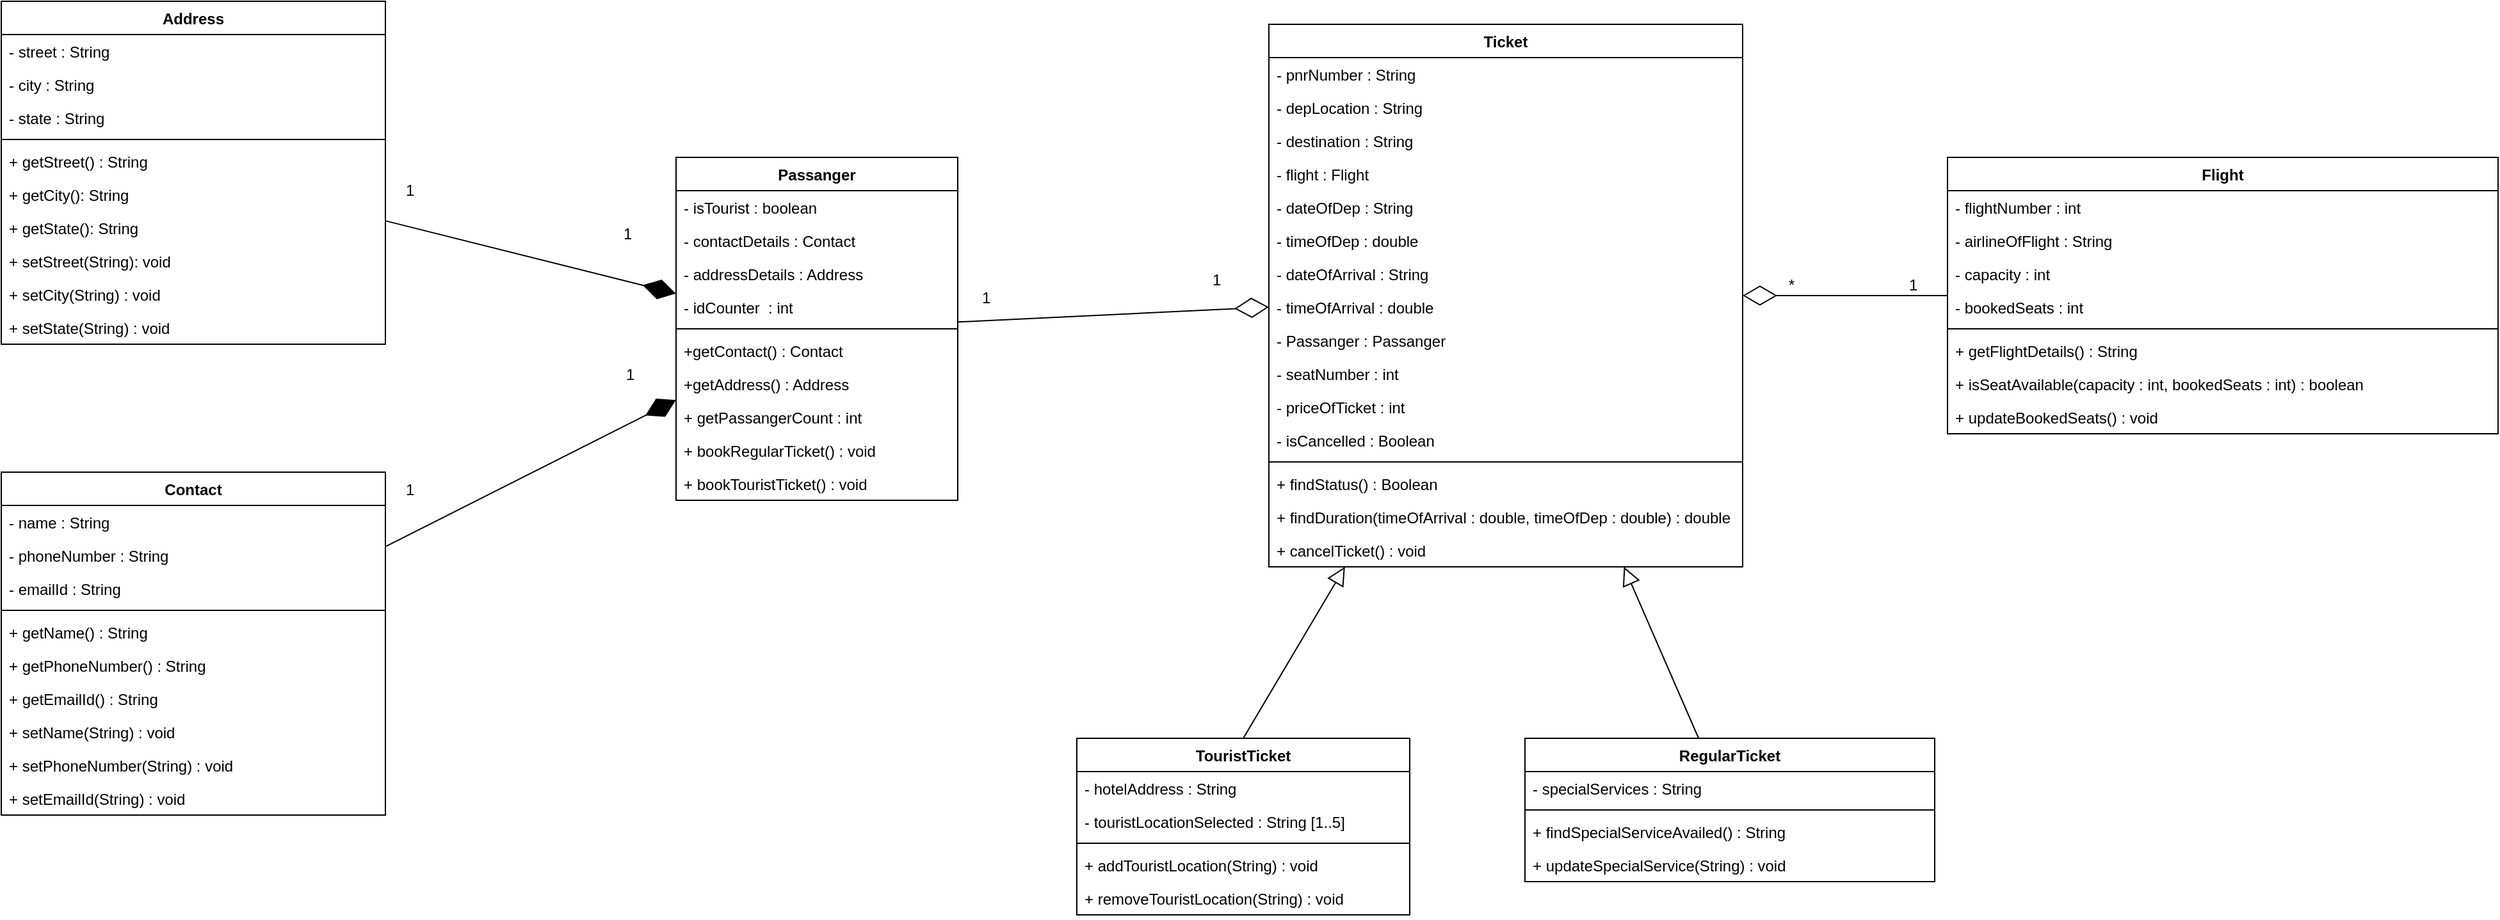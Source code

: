 <mxfile version="15.9.4" type="device"><diagram id="C5RBs43oDa-KdzZeNtuy" name="Page-1"><mxGraphModel dx="1278" dy="539" grid="1" gridSize="10" guides="1" tooltips="1" connect="1" arrows="1" fold="1" page="1" pageScale="1" pageWidth="827" pageHeight="1169" math="0" shadow="0"><root><mxCell id="WIyWlLk6GJQsqaUBKTNV-0"/><mxCell id="WIyWlLk6GJQsqaUBKTNV-1" parent="WIyWlLk6GJQsqaUBKTNV-0"/><mxCell id="G9-gEGS7vCgU-s8YC3hp-8" value="Flight" style="swimlane;fontStyle=1;align=center;verticalAlign=top;childLayout=stackLayout;horizontal=1;startSize=26;horizontalStack=0;resizeParent=1;resizeParentMax=0;resizeLast=0;collapsible=1;marginBottom=0;" parent="WIyWlLk6GJQsqaUBKTNV-1" vertex="1"><mxGeometry x="1600" y="144" width="430" height="216" as="geometry"><mxRectangle x="60" y="90" width="70" height="26" as="alternateBounds"/></mxGeometry></mxCell><mxCell id="G9-gEGS7vCgU-s8YC3hp-9" value="- flightNumber : int" style="text;strokeColor=none;fillColor=none;align=left;verticalAlign=top;spacingLeft=4;spacingRight=4;overflow=hidden;rotatable=0;points=[[0,0.5],[1,0.5]];portConstraint=eastwest;" parent="G9-gEGS7vCgU-s8YC3hp-8" vertex="1"><mxGeometry y="26" width="430" height="26" as="geometry"/></mxCell><mxCell id="G9-gEGS7vCgU-s8YC3hp-12" value="- airlineOfFlight : String" style="text;strokeColor=none;fillColor=none;align=left;verticalAlign=top;spacingLeft=4;spacingRight=4;overflow=hidden;rotatable=0;points=[[0,0.5],[1,0.5]];portConstraint=eastwest;" parent="G9-gEGS7vCgU-s8YC3hp-8" vertex="1"><mxGeometry y="52" width="430" height="26" as="geometry"/></mxCell><mxCell id="G9-gEGS7vCgU-s8YC3hp-14" value="- capacity : int" style="text;strokeColor=none;fillColor=none;align=left;verticalAlign=top;spacingLeft=4;spacingRight=4;overflow=hidden;rotatable=0;points=[[0,0.5],[1,0.5]];portConstraint=eastwest;" parent="G9-gEGS7vCgU-s8YC3hp-8" vertex="1"><mxGeometry y="78" width="430" height="26" as="geometry"/></mxCell><mxCell id="G9-gEGS7vCgU-s8YC3hp-13" value="- bookedSeats : int" style="text;strokeColor=none;fillColor=none;align=left;verticalAlign=top;spacingLeft=4;spacingRight=4;overflow=hidden;rotatable=0;points=[[0,0.5],[1,0.5]];portConstraint=eastwest;" parent="G9-gEGS7vCgU-s8YC3hp-8" vertex="1"><mxGeometry y="104" width="430" height="26" as="geometry"/></mxCell><mxCell id="G9-gEGS7vCgU-s8YC3hp-10" value="" style="line;strokeWidth=1;fillColor=none;align=left;verticalAlign=middle;spacingTop=-1;spacingLeft=3;spacingRight=3;rotatable=0;labelPosition=right;points=[];portConstraint=eastwest;" parent="G9-gEGS7vCgU-s8YC3hp-8" vertex="1"><mxGeometry y="130" width="430" height="8" as="geometry"/></mxCell><mxCell id="G9-gEGS7vCgU-s8YC3hp-17" value="+ getFlightDetails() : String" style="text;strokeColor=none;fillColor=none;align=left;verticalAlign=top;spacingLeft=4;spacingRight=4;overflow=hidden;rotatable=0;points=[[0,0.5],[1,0.5]];portConstraint=eastwest;" parent="G9-gEGS7vCgU-s8YC3hp-8" vertex="1"><mxGeometry y="138" width="430" height="26" as="geometry"/></mxCell><mxCell id="G9-gEGS7vCgU-s8YC3hp-16" value="+ isSeatAvailable(capacity : int, bookedSeats : int) : boolean" style="text;strokeColor=none;fillColor=none;align=left;verticalAlign=top;spacingLeft=4;spacingRight=4;overflow=hidden;rotatable=0;points=[[0,0.5],[1,0.5]];portConstraint=eastwest;" parent="G9-gEGS7vCgU-s8YC3hp-8" vertex="1"><mxGeometry y="164" width="430" height="26" as="geometry"/></mxCell><mxCell id="G9-gEGS7vCgU-s8YC3hp-11" value="+ updateBookedSeats() : void" style="text;strokeColor=none;fillColor=none;align=left;verticalAlign=top;spacingLeft=4;spacingRight=4;overflow=hidden;rotatable=0;points=[[0,0.5],[1,0.5]];portConstraint=eastwest;" parent="G9-gEGS7vCgU-s8YC3hp-8" vertex="1"><mxGeometry y="190" width="430" height="26" as="geometry"/></mxCell><mxCell id="G9-gEGS7vCgU-s8YC3hp-18" value="Passanger" style="swimlane;fontStyle=1;align=center;verticalAlign=top;childLayout=stackLayout;horizontal=1;startSize=26;horizontalStack=0;resizeParent=1;resizeParentMax=0;resizeLast=0;collapsible=1;marginBottom=0;" parent="WIyWlLk6GJQsqaUBKTNV-1" vertex="1"><mxGeometry x="607" y="144" width="220" height="268" as="geometry"/></mxCell><mxCell id="G9-gEGS7vCgU-s8YC3hp-19" value="- isTourist : boolean" style="text;strokeColor=none;fillColor=none;align=left;verticalAlign=top;spacingLeft=4;spacingRight=4;overflow=hidden;rotatable=0;points=[[0,0.5],[1,0.5]];portConstraint=eastwest;" parent="G9-gEGS7vCgU-s8YC3hp-18" vertex="1"><mxGeometry y="26" width="220" height="26" as="geometry"/></mxCell><mxCell id="G9-gEGS7vCgU-s8YC3hp-22" value="- contactDetails : Contact" style="text;strokeColor=none;fillColor=none;align=left;verticalAlign=top;spacingLeft=4;spacingRight=4;overflow=hidden;rotatable=0;points=[[0,0.5],[1,0.5]];portConstraint=eastwest;" parent="G9-gEGS7vCgU-s8YC3hp-18" vertex="1"><mxGeometry y="52" width="220" height="26" as="geometry"/></mxCell><mxCell id="G9-gEGS7vCgU-s8YC3hp-23" value="- addressDetails : Address" style="text;strokeColor=none;fillColor=none;align=left;verticalAlign=top;spacingLeft=4;spacingRight=4;overflow=hidden;rotatable=0;points=[[0,0.5],[1,0.5]];portConstraint=eastwest;" parent="G9-gEGS7vCgU-s8YC3hp-18" vertex="1"><mxGeometry y="78" width="220" height="26" as="geometry"/></mxCell><mxCell id="O0j3-Gu2O6yxV1m_pT8y-10" value="- idCounter  : int" style="text;strokeColor=none;fillColor=none;align=left;verticalAlign=top;spacingLeft=4;spacingRight=4;overflow=hidden;rotatable=0;points=[[0,0.5],[1,0.5]];portConstraint=eastwest;" parent="G9-gEGS7vCgU-s8YC3hp-18" vertex="1"><mxGeometry y="104" width="220" height="26" as="geometry"/></mxCell><mxCell id="G9-gEGS7vCgU-s8YC3hp-20" value="" style="line;strokeWidth=1;fillColor=none;align=left;verticalAlign=middle;spacingTop=-1;spacingLeft=3;spacingRight=3;rotatable=0;labelPosition=right;points=[];portConstraint=eastwest;" parent="G9-gEGS7vCgU-s8YC3hp-18" vertex="1"><mxGeometry y="130" width="220" height="8" as="geometry"/></mxCell><mxCell id="G9-gEGS7vCgU-s8YC3hp-24" value="+getContact() : Contact" style="text;strokeColor=none;fillColor=none;align=left;verticalAlign=top;spacingLeft=4;spacingRight=4;overflow=hidden;rotatable=0;points=[[0,0.5],[1,0.5]];portConstraint=eastwest;" parent="G9-gEGS7vCgU-s8YC3hp-18" vertex="1"><mxGeometry y="138" width="220" height="26" as="geometry"/></mxCell><mxCell id="G9-gEGS7vCgU-s8YC3hp-26" value="+getAddress() : Address" style="text;strokeColor=none;fillColor=none;align=left;verticalAlign=top;spacingLeft=4;spacingRight=4;overflow=hidden;rotatable=0;points=[[0,0.5],[1,0.5]];portConstraint=eastwest;" parent="G9-gEGS7vCgU-s8YC3hp-18" vertex="1"><mxGeometry y="164" width="220" height="26" as="geometry"/></mxCell><mxCell id="O0j3-Gu2O6yxV1m_pT8y-11" value="+ getPassangerCount : int" style="text;strokeColor=none;fillColor=none;align=left;verticalAlign=top;spacingLeft=4;spacingRight=4;overflow=hidden;rotatable=0;points=[[0,0.5],[1,0.5]];portConstraint=eastwest;" parent="G9-gEGS7vCgU-s8YC3hp-18" vertex="1"><mxGeometry y="190" width="220" height="26" as="geometry"/></mxCell><mxCell id="G9-gEGS7vCgU-s8YC3hp-27" value="+ bookRegularTicket() : void" style="text;strokeColor=none;fillColor=none;align=left;verticalAlign=top;spacingLeft=4;spacingRight=4;overflow=hidden;rotatable=0;points=[[0,0.5],[1,0.5]];portConstraint=eastwest;" parent="G9-gEGS7vCgU-s8YC3hp-18" vertex="1"><mxGeometry y="216" width="220" height="26" as="geometry"/></mxCell><mxCell id="G9-gEGS7vCgU-s8YC3hp-21" value="+ bookTouristTicket() : void" style="text;strokeColor=none;fillColor=none;align=left;verticalAlign=top;spacingLeft=4;spacingRight=4;overflow=hidden;rotatable=0;points=[[0,0.5],[1,0.5]];portConstraint=eastwest;" parent="G9-gEGS7vCgU-s8YC3hp-18" vertex="1"><mxGeometry y="242" width="220" height="26" as="geometry"/></mxCell><mxCell id="G9-gEGS7vCgU-s8YC3hp-29" value="Ticket" style="swimlane;fontStyle=1;align=center;verticalAlign=top;childLayout=stackLayout;horizontal=1;startSize=26;horizontalStack=0;resizeParent=1;resizeParentMax=0;resizeLast=0;collapsible=1;marginBottom=0;" parent="WIyWlLk6GJQsqaUBKTNV-1" vertex="1"><mxGeometry x="1070" y="40" width="370" height="424" as="geometry"/></mxCell><mxCell id="G9-gEGS7vCgU-s8YC3hp-33" value="- pnrNumber : String" style="text;strokeColor=none;fillColor=none;align=left;verticalAlign=top;spacingLeft=4;spacingRight=4;overflow=hidden;rotatable=0;points=[[0,0.5],[1,0.5]];portConstraint=eastwest;" parent="G9-gEGS7vCgU-s8YC3hp-29" vertex="1"><mxGeometry y="26" width="370" height="26" as="geometry"/></mxCell><mxCell id="G9-gEGS7vCgU-s8YC3hp-30" value="- depLocation : String" style="text;strokeColor=none;fillColor=none;align=left;verticalAlign=top;spacingLeft=4;spacingRight=4;overflow=hidden;rotatable=0;points=[[0,0.5],[1,0.5]];portConstraint=eastwest;" parent="G9-gEGS7vCgU-s8YC3hp-29" vertex="1"><mxGeometry y="52" width="370" height="26" as="geometry"/></mxCell><mxCell id="G9-gEGS7vCgU-s8YC3hp-43" value="- destination : String" style="text;strokeColor=none;fillColor=none;align=left;verticalAlign=top;spacingLeft=4;spacingRight=4;overflow=hidden;rotatable=0;points=[[0,0.5],[1,0.5]];portConstraint=eastwest;" parent="G9-gEGS7vCgU-s8YC3hp-29" vertex="1"><mxGeometry y="78" width="370" height="26" as="geometry"/></mxCell><mxCell id="G9-gEGS7vCgU-s8YC3hp-42" value="- flight : Flight" style="text;strokeColor=none;fillColor=none;align=left;verticalAlign=top;spacingLeft=4;spacingRight=4;overflow=hidden;rotatable=0;points=[[0,0.5],[1,0.5]];portConstraint=eastwest;" parent="G9-gEGS7vCgU-s8YC3hp-29" vertex="1"><mxGeometry y="104" width="370" height="26" as="geometry"/></mxCell><mxCell id="G9-gEGS7vCgU-s8YC3hp-41" value="- dateOfDep : String" style="text;strokeColor=none;fillColor=none;align=left;verticalAlign=top;spacingLeft=4;spacingRight=4;overflow=hidden;rotatable=0;points=[[0,0.5],[1,0.5]];portConstraint=eastwest;" parent="G9-gEGS7vCgU-s8YC3hp-29" vertex="1"><mxGeometry y="130" width="370" height="26" as="geometry"/></mxCell><mxCell id="G9-gEGS7vCgU-s8YC3hp-40" value="- timeOfDep : double" style="text;strokeColor=none;fillColor=none;align=left;verticalAlign=top;spacingLeft=4;spacingRight=4;overflow=hidden;rotatable=0;points=[[0,0.5],[1,0.5]];portConstraint=eastwest;" parent="G9-gEGS7vCgU-s8YC3hp-29" vertex="1"><mxGeometry y="156" width="370" height="26" as="geometry"/></mxCell><mxCell id="G9-gEGS7vCgU-s8YC3hp-39" value="- dateOfArrival : String" style="text;strokeColor=none;fillColor=none;align=left;verticalAlign=top;spacingLeft=4;spacingRight=4;overflow=hidden;rotatable=0;points=[[0,0.5],[1,0.5]];portConstraint=eastwest;" parent="G9-gEGS7vCgU-s8YC3hp-29" vertex="1"><mxGeometry y="182" width="370" height="26" as="geometry"/></mxCell><mxCell id="G9-gEGS7vCgU-s8YC3hp-38" value="- timeOfArrival : double" style="text;strokeColor=none;fillColor=none;align=left;verticalAlign=top;spacingLeft=4;spacingRight=4;overflow=hidden;rotatable=0;points=[[0,0.5],[1,0.5]];portConstraint=eastwest;" parent="G9-gEGS7vCgU-s8YC3hp-29" vertex="1"><mxGeometry y="208" width="370" height="26" as="geometry"/></mxCell><mxCell id="G9-gEGS7vCgU-s8YC3hp-37" value="- Passanger : Passanger" style="text;strokeColor=none;fillColor=none;align=left;verticalAlign=top;spacingLeft=4;spacingRight=4;overflow=hidden;rotatable=0;points=[[0,0.5],[1,0.5]];portConstraint=eastwest;" parent="G9-gEGS7vCgU-s8YC3hp-29" vertex="1"><mxGeometry y="234" width="370" height="26" as="geometry"/></mxCell><mxCell id="G9-gEGS7vCgU-s8YC3hp-35" value="- seatNumber : int" style="text;strokeColor=none;fillColor=none;align=left;verticalAlign=top;spacingLeft=4;spacingRight=4;overflow=hidden;rotatable=0;points=[[0,0.5],[1,0.5]];portConstraint=eastwest;" parent="G9-gEGS7vCgU-s8YC3hp-29" vertex="1"><mxGeometry y="260" width="370" height="26" as="geometry"/></mxCell><mxCell id="G9-gEGS7vCgU-s8YC3hp-34" value="- priceOfTicket : int" style="text;strokeColor=none;fillColor=none;align=left;verticalAlign=top;spacingLeft=4;spacingRight=4;overflow=hidden;rotatable=0;points=[[0,0.5],[1,0.5]];portConstraint=eastwest;" parent="G9-gEGS7vCgU-s8YC3hp-29" vertex="1"><mxGeometry y="286" width="370" height="26" as="geometry"/></mxCell><mxCell id="G9-gEGS7vCgU-s8YC3hp-36" value="- isCancelled : Boolean" style="text;strokeColor=none;fillColor=none;align=left;verticalAlign=top;spacingLeft=4;spacingRight=4;overflow=hidden;rotatable=0;points=[[0,0.5],[1,0.5]];portConstraint=eastwest;" parent="G9-gEGS7vCgU-s8YC3hp-29" vertex="1"><mxGeometry y="312" width="370" height="26" as="geometry"/></mxCell><mxCell id="G9-gEGS7vCgU-s8YC3hp-31" value="" style="line;strokeWidth=1;fillColor=none;align=left;verticalAlign=middle;spacingTop=-1;spacingLeft=3;spacingRight=3;rotatable=0;labelPosition=right;points=[];portConstraint=eastwest;" parent="G9-gEGS7vCgU-s8YC3hp-29" vertex="1"><mxGeometry y="338" width="370" height="8" as="geometry"/></mxCell><mxCell id="G9-gEGS7vCgU-s8YC3hp-32" value="+ findStatus() : Boolean" style="text;strokeColor=none;fillColor=none;align=left;verticalAlign=top;spacingLeft=4;spacingRight=4;overflow=hidden;rotatable=0;points=[[0,0.5],[1,0.5]];portConstraint=eastwest;" parent="G9-gEGS7vCgU-s8YC3hp-29" vertex="1"><mxGeometry y="346" width="370" height="26" as="geometry"/></mxCell><mxCell id="G9-gEGS7vCgU-s8YC3hp-45" value="+ findDuration(timeOfArrival : double, timeOfDep : double) : double" style="text;strokeColor=none;fillColor=none;align=left;verticalAlign=top;spacingLeft=4;spacingRight=4;overflow=hidden;rotatable=0;points=[[0,0.5],[1,0.5]];portConstraint=eastwest;" parent="G9-gEGS7vCgU-s8YC3hp-29" vertex="1"><mxGeometry y="372" width="370" height="26" as="geometry"/></mxCell><mxCell id="G9-gEGS7vCgU-s8YC3hp-44" value="+ cancelTicket() : void" style="text;strokeColor=none;fillColor=none;align=left;verticalAlign=top;spacingLeft=4;spacingRight=4;overflow=hidden;rotatable=0;points=[[0,0.5],[1,0.5]];portConstraint=eastwest;" parent="G9-gEGS7vCgU-s8YC3hp-29" vertex="1"><mxGeometry y="398" width="370" height="26" as="geometry"/></mxCell><mxCell id="G9-gEGS7vCgU-s8YC3hp-46" value="RegularTicket" style="swimlane;fontStyle=1;align=center;verticalAlign=top;childLayout=stackLayout;horizontal=1;startSize=26;horizontalStack=0;resizeParent=1;resizeParentMax=0;resizeLast=0;collapsible=1;marginBottom=0;" parent="WIyWlLk6GJQsqaUBKTNV-1" vertex="1"><mxGeometry x="1270" y="598" width="320" height="112" as="geometry"/></mxCell><mxCell id="G9-gEGS7vCgU-s8YC3hp-47" value="- specialServices : String " style="text;strokeColor=none;fillColor=none;align=left;verticalAlign=top;spacingLeft=4;spacingRight=4;overflow=hidden;rotatable=0;points=[[0,0.5],[1,0.5]];portConstraint=eastwest;" parent="G9-gEGS7vCgU-s8YC3hp-46" vertex="1"><mxGeometry y="26" width="320" height="26" as="geometry"/></mxCell><mxCell id="G9-gEGS7vCgU-s8YC3hp-48" value="" style="line;strokeWidth=1;fillColor=none;align=left;verticalAlign=middle;spacingTop=-1;spacingLeft=3;spacingRight=3;rotatable=0;labelPosition=right;points=[];portConstraint=eastwest;" parent="G9-gEGS7vCgU-s8YC3hp-46" vertex="1"><mxGeometry y="52" width="320" height="8" as="geometry"/></mxCell><mxCell id="G9-gEGS7vCgU-s8YC3hp-49" value="+ findSpecialServiceAvailed() : String" style="text;strokeColor=none;fillColor=none;align=left;verticalAlign=top;spacingLeft=4;spacingRight=4;overflow=hidden;rotatable=0;points=[[0,0.5],[1,0.5]];portConstraint=eastwest;" parent="G9-gEGS7vCgU-s8YC3hp-46" vertex="1"><mxGeometry y="60" width="320" height="26" as="geometry"/></mxCell><mxCell id="G9-gEGS7vCgU-s8YC3hp-54" value="+ updateSpecialService(String) : void" style="text;strokeColor=none;fillColor=none;align=left;verticalAlign=top;spacingLeft=4;spacingRight=4;overflow=hidden;rotatable=0;points=[[0,0.5],[1,0.5]];portConstraint=eastwest;" parent="G9-gEGS7vCgU-s8YC3hp-46" vertex="1"><mxGeometry y="86" width="320" height="26" as="geometry"/></mxCell><mxCell id="G9-gEGS7vCgU-s8YC3hp-70" style="edgeStyle=none;html=1;endSize=12;endArrow=block;endFill=0;exitX=0.5;exitY=0;exitDx=0;exitDy=0;" parent="WIyWlLk6GJQsqaUBKTNV-1" source="G9-gEGS7vCgU-s8YC3hp-50" target="G9-gEGS7vCgU-s8YC3hp-29" edge="1"><mxGeometry relative="1" as="geometry"/></mxCell><mxCell id="G9-gEGS7vCgU-s8YC3hp-50" value="TouristTicket" style="swimlane;fontStyle=1;align=center;verticalAlign=top;childLayout=stackLayout;horizontal=1;startSize=26;horizontalStack=0;resizeParent=1;resizeParentMax=0;resizeLast=0;collapsible=1;marginBottom=0;" parent="WIyWlLk6GJQsqaUBKTNV-1" vertex="1"><mxGeometry x="920" y="598" width="260" height="138" as="geometry"/></mxCell><mxCell id="G9-gEGS7vCgU-s8YC3hp-55" value="- hotelAddress : String" style="text;strokeColor=none;fillColor=none;align=left;verticalAlign=top;spacingLeft=4;spacingRight=4;overflow=hidden;rotatable=0;points=[[0,0.5],[1,0.5]];portConstraint=eastwest;" parent="G9-gEGS7vCgU-s8YC3hp-50" vertex="1"><mxGeometry y="26" width="260" height="26" as="geometry"/></mxCell><mxCell id="G9-gEGS7vCgU-s8YC3hp-51" value="- touristLocationSelected : String [1..5]" style="text;strokeColor=none;fillColor=none;align=left;verticalAlign=top;spacingLeft=4;spacingRight=4;overflow=hidden;rotatable=0;points=[[0,0.5],[1,0.5]];portConstraint=eastwest;" parent="G9-gEGS7vCgU-s8YC3hp-50" vertex="1"><mxGeometry y="52" width="260" height="26" as="geometry"/></mxCell><mxCell id="G9-gEGS7vCgU-s8YC3hp-52" value="" style="line;strokeWidth=1;fillColor=none;align=left;verticalAlign=middle;spacingTop=-1;spacingLeft=3;spacingRight=3;rotatable=0;labelPosition=right;points=[];portConstraint=eastwest;" parent="G9-gEGS7vCgU-s8YC3hp-50" vertex="1"><mxGeometry y="78" width="260" height="8" as="geometry"/></mxCell><mxCell id="G9-gEGS7vCgU-s8YC3hp-56" value="+ addTouristLocation(String) : void" style="text;strokeColor=none;fillColor=none;align=left;verticalAlign=top;spacingLeft=4;spacingRight=4;overflow=hidden;rotatable=0;points=[[0,0.5],[1,0.5]];portConstraint=eastwest;" parent="G9-gEGS7vCgU-s8YC3hp-50" vertex="1"><mxGeometry y="86" width="260" height="26" as="geometry"/></mxCell><mxCell id="G9-gEGS7vCgU-s8YC3hp-53" value="+ removeTouristLocation(String) : void" style="text;strokeColor=none;fillColor=none;align=left;verticalAlign=top;spacingLeft=4;spacingRight=4;overflow=hidden;rotatable=0;points=[[0,0.5],[1,0.5]];portConstraint=eastwest;" parent="G9-gEGS7vCgU-s8YC3hp-50" vertex="1"><mxGeometry y="112" width="260" height="26" as="geometry"/></mxCell><mxCell id="G9-gEGS7vCgU-s8YC3hp-86" style="endArrow=diamondThin;endFill=1;endSize=24;html=1;" parent="WIyWlLk6GJQsqaUBKTNV-1" source="G9-gEGS7vCgU-s8YC3hp-57" target="G9-gEGS7vCgU-s8YC3hp-18" edge="1"><mxGeometry relative="1" as="geometry"/></mxCell><mxCell id="G9-gEGS7vCgU-s8YC3hp-57" value="Contact" style="swimlane;fontStyle=1;align=center;verticalAlign=top;childLayout=stackLayout;horizontal=1;startSize=26;horizontalStack=0;resizeParent=1;resizeParentMax=0;resizeLast=0;collapsible=1;marginBottom=0;" parent="WIyWlLk6GJQsqaUBKTNV-1" vertex="1"><mxGeometry x="80" y="390" width="300" height="268" as="geometry"><mxRectangle x="260" y="560" width="100" height="26" as="alternateBounds"/></mxGeometry></mxCell><mxCell id="G9-gEGS7vCgU-s8YC3hp-67" value="- name : String" style="text;strokeColor=none;fillColor=none;align=left;verticalAlign=top;spacingLeft=4;spacingRight=4;overflow=hidden;rotatable=0;points=[[0,0.5],[1,0.5]];portConstraint=eastwest;" parent="G9-gEGS7vCgU-s8YC3hp-57" vertex="1"><mxGeometry y="26" width="300" height="26" as="geometry"/></mxCell><mxCell id="G9-gEGS7vCgU-s8YC3hp-68" value="- phoneNumber : String " style="text;strokeColor=none;fillColor=none;align=left;verticalAlign=top;spacingLeft=4;spacingRight=4;overflow=hidden;rotatable=0;points=[[0,0.5],[1,0.5]];portConstraint=eastwest;" parent="G9-gEGS7vCgU-s8YC3hp-57" vertex="1"><mxGeometry y="52" width="300" height="26" as="geometry"/></mxCell><mxCell id="G9-gEGS7vCgU-s8YC3hp-58" value="- emailId : String" style="text;strokeColor=none;fillColor=none;align=left;verticalAlign=top;spacingLeft=4;spacingRight=4;overflow=hidden;rotatable=0;points=[[0,0.5],[1,0.5]];portConstraint=eastwest;" parent="G9-gEGS7vCgU-s8YC3hp-57" vertex="1"><mxGeometry y="78" width="300" height="26" as="geometry"/></mxCell><mxCell id="G9-gEGS7vCgU-s8YC3hp-59" value="" style="line;strokeWidth=1;fillColor=none;align=left;verticalAlign=middle;spacingTop=-1;spacingLeft=3;spacingRight=3;rotatable=0;labelPosition=right;points=[];portConstraint=eastwest;" parent="G9-gEGS7vCgU-s8YC3hp-57" vertex="1"><mxGeometry y="104" width="300" height="8" as="geometry"/></mxCell><mxCell id="G9-gEGS7vCgU-s8YC3hp-98" value="+ getName() : String" style="text;strokeColor=none;fillColor=none;align=left;verticalAlign=top;spacingLeft=4;spacingRight=4;overflow=hidden;rotatable=0;points=[[0,0.5],[1,0.5]];portConstraint=eastwest;" parent="G9-gEGS7vCgU-s8YC3hp-57" vertex="1"><mxGeometry y="112" width="300" height="26" as="geometry"/></mxCell><mxCell id="O0j3-Gu2O6yxV1m_pT8y-6" value="+ getPhoneNumber() : String" style="text;strokeColor=none;fillColor=none;align=left;verticalAlign=top;spacingLeft=4;spacingRight=4;overflow=hidden;rotatable=0;points=[[0,0.5],[1,0.5]];portConstraint=eastwest;" parent="G9-gEGS7vCgU-s8YC3hp-57" vertex="1"><mxGeometry y="138" width="300" height="26" as="geometry"/></mxCell><mxCell id="O0j3-Gu2O6yxV1m_pT8y-5" value="+ getEmailId() : String" style="text;strokeColor=none;fillColor=none;align=left;verticalAlign=top;spacingLeft=4;spacingRight=4;overflow=hidden;rotatable=0;points=[[0,0.5],[1,0.5]];portConstraint=eastwest;" parent="G9-gEGS7vCgU-s8YC3hp-57" vertex="1"><mxGeometry y="164" width="300" height="26" as="geometry"/></mxCell><mxCell id="G9-gEGS7vCgU-s8YC3hp-96" value="+ setName(String) : void" style="text;strokeColor=none;fillColor=none;align=left;verticalAlign=top;spacingLeft=4;spacingRight=4;overflow=hidden;rotatable=0;points=[[0,0.5],[1,0.5]];portConstraint=eastwest;" parent="G9-gEGS7vCgU-s8YC3hp-57" vertex="1"><mxGeometry y="190" width="300" height="26" as="geometry"/></mxCell><mxCell id="O0j3-Gu2O6yxV1m_pT8y-8" value="+ setPhoneNumber(String) : void" style="text;strokeColor=none;fillColor=none;align=left;verticalAlign=top;spacingLeft=4;spacingRight=4;overflow=hidden;rotatable=0;points=[[0,0.5],[1,0.5]];portConstraint=eastwest;" parent="G9-gEGS7vCgU-s8YC3hp-57" vertex="1"><mxGeometry y="216" width="300" height="26" as="geometry"/></mxCell><mxCell id="O0j3-Gu2O6yxV1m_pT8y-7" value="+ setEmailId(String) : void" style="text;strokeColor=none;fillColor=none;align=left;verticalAlign=top;spacingLeft=4;spacingRight=4;overflow=hidden;rotatable=0;points=[[0,0.5],[1,0.5]];portConstraint=eastwest;" parent="G9-gEGS7vCgU-s8YC3hp-57" vertex="1"><mxGeometry y="242" width="300" height="26" as="geometry"/></mxCell><mxCell id="G9-gEGS7vCgU-s8YC3hp-85" style="endArrow=diamondThin;endFill=1;endSize=24;html=1;" parent="WIyWlLk6GJQsqaUBKTNV-1" source="G9-gEGS7vCgU-s8YC3hp-61" target="G9-gEGS7vCgU-s8YC3hp-18" edge="1"><mxGeometry relative="1" as="geometry"/></mxCell><mxCell id="G9-gEGS7vCgU-s8YC3hp-61" value="Address" style="swimlane;fontStyle=1;align=center;verticalAlign=top;childLayout=stackLayout;horizontal=1;startSize=26;horizontalStack=0;resizeParent=1;resizeParentMax=0;resizeLast=0;collapsible=1;marginBottom=0;" parent="WIyWlLk6GJQsqaUBKTNV-1" vertex="1"><mxGeometry x="80" y="22" width="300" height="268" as="geometry"/></mxCell><mxCell id="G9-gEGS7vCgU-s8YC3hp-65" value="- street : String" style="text;strokeColor=none;fillColor=none;align=left;verticalAlign=top;spacingLeft=4;spacingRight=4;overflow=hidden;rotatable=0;points=[[0,0.5],[1,0.5]];portConstraint=eastwest;" parent="G9-gEGS7vCgU-s8YC3hp-61" vertex="1"><mxGeometry y="26" width="300" height="26" as="geometry"/></mxCell><mxCell id="G9-gEGS7vCgU-s8YC3hp-66" value="- city : String" style="text;strokeColor=none;fillColor=none;align=left;verticalAlign=top;spacingLeft=4;spacingRight=4;overflow=hidden;rotatable=0;points=[[0,0.5],[1,0.5]];portConstraint=eastwest;" parent="G9-gEGS7vCgU-s8YC3hp-61" vertex="1"><mxGeometry y="52" width="300" height="26" as="geometry"/></mxCell><mxCell id="G9-gEGS7vCgU-s8YC3hp-62" value="- state : String" style="text;strokeColor=none;fillColor=none;align=left;verticalAlign=top;spacingLeft=4;spacingRight=4;overflow=hidden;rotatable=0;points=[[0,0.5],[1,0.5]];portConstraint=eastwest;" parent="G9-gEGS7vCgU-s8YC3hp-61" vertex="1"><mxGeometry y="78" width="300" height="26" as="geometry"/></mxCell><mxCell id="G9-gEGS7vCgU-s8YC3hp-63" value="" style="line;strokeWidth=1;fillColor=none;align=left;verticalAlign=middle;spacingTop=-1;spacingLeft=3;spacingRight=3;rotatable=0;labelPosition=right;points=[];portConstraint=eastwest;" parent="G9-gEGS7vCgU-s8YC3hp-61" vertex="1"><mxGeometry y="104" width="300" height="8" as="geometry"/></mxCell><mxCell id="G9-gEGS7vCgU-s8YC3hp-94" value="+ getStreet() : String" style="text;strokeColor=none;fillColor=none;align=left;verticalAlign=top;spacingLeft=4;spacingRight=4;overflow=hidden;rotatable=0;points=[[0,0.5],[1,0.5]];portConstraint=eastwest;" parent="G9-gEGS7vCgU-s8YC3hp-61" vertex="1"><mxGeometry y="112" width="300" height="26" as="geometry"/></mxCell><mxCell id="O0j3-Gu2O6yxV1m_pT8y-3" value="+ getCity(): String" style="text;strokeColor=none;fillColor=none;align=left;verticalAlign=top;spacingLeft=4;spacingRight=4;overflow=hidden;rotatable=0;points=[[0,0.5],[1,0.5]];portConstraint=eastwest;" parent="G9-gEGS7vCgU-s8YC3hp-61" vertex="1"><mxGeometry y="138" width="300" height="26" as="geometry"/></mxCell><mxCell id="O0j3-Gu2O6yxV1m_pT8y-2" value="+ getState(): String" style="text;strokeColor=none;fillColor=none;align=left;verticalAlign=top;spacingLeft=4;spacingRight=4;overflow=hidden;rotatable=0;points=[[0,0.5],[1,0.5]];portConstraint=eastwest;" parent="G9-gEGS7vCgU-s8YC3hp-61" vertex="1"><mxGeometry y="164" width="300" height="26" as="geometry"/></mxCell><mxCell id="O0j3-Gu2O6yxV1m_pT8y-4" value="+ setStreet(String): void" style="text;strokeColor=none;fillColor=none;align=left;verticalAlign=top;spacingLeft=4;spacingRight=4;overflow=hidden;rotatable=0;points=[[0,0.5],[1,0.5]];portConstraint=eastwest;" parent="G9-gEGS7vCgU-s8YC3hp-61" vertex="1"><mxGeometry y="190" width="300" height="26" as="geometry"/></mxCell><mxCell id="O0j3-Gu2O6yxV1m_pT8y-0" value="+ setCity(String) : void" style="text;strokeColor=none;fillColor=none;align=left;verticalAlign=top;spacingLeft=4;spacingRight=4;overflow=hidden;rotatable=0;points=[[0,0.5],[1,0.5]];portConstraint=eastwest;" parent="G9-gEGS7vCgU-s8YC3hp-61" vertex="1"><mxGeometry y="216" width="300" height="26" as="geometry"/></mxCell><mxCell id="G9-gEGS7vCgU-s8YC3hp-97" value="+ setState(String) : void" style="text;strokeColor=none;fillColor=none;align=left;verticalAlign=top;spacingLeft=4;spacingRight=4;overflow=hidden;rotatable=0;points=[[0,0.5],[1,0.5]];portConstraint=eastwest;" parent="G9-gEGS7vCgU-s8YC3hp-61" vertex="1"><mxGeometry y="242" width="300" height="26" as="geometry"/></mxCell><mxCell id="G9-gEGS7vCgU-s8YC3hp-83" style="edgeStyle=none;html=1;endSize=12;endArrow=block;endFill=0;" parent="WIyWlLk6GJQsqaUBKTNV-1" source="G9-gEGS7vCgU-s8YC3hp-46" target="G9-gEGS7vCgU-s8YC3hp-29" edge="1"><mxGeometry relative="1" as="geometry"><mxPoint x="1330" y="574" as="sourcePoint"/><mxPoint x="1180" y="490" as="targetPoint"/></mxGeometry></mxCell><mxCell id="G9-gEGS7vCgU-s8YC3hp-99" value="" style="endArrow=diamondThin;endFill=0;endSize=24;html=1;rounded=0;" parent="WIyWlLk6GJQsqaUBKTNV-1" source="G9-gEGS7vCgU-s8YC3hp-8" target="G9-gEGS7vCgU-s8YC3hp-29" edge="1"><mxGeometry width="160" relative="1" as="geometry"><mxPoint x="1420" y="290" as="sourcePoint"/><mxPoint x="1580" y="290" as="targetPoint"/></mxGeometry></mxCell><mxCell id="G9-gEGS7vCgU-s8YC3hp-100" value="" style="endArrow=diamondThin;endFill=0;endSize=24;html=1;rounded=0;" parent="WIyWlLk6GJQsqaUBKTNV-1" source="G9-gEGS7vCgU-s8YC3hp-18" target="G9-gEGS7vCgU-s8YC3hp-29" edge="1"><mxGeometry width="160" relative="1" as="geometry"><mxPoint x="980" y="40" as="sourcePoint"/><mxPoint x="1140" y="40" as="targetPoint"/></mxGeometry></mxCell><mxCell id="G9-gEGS7vCgU-s8YC3hp-101" value="1" style="text;strokeColor=none;fillColor=none;align=left;verticalAlign=top;spacingLeft=4;spacingRight=4;overflow=hidden;rotatable=0;points=[[0,0.5],[1,0.5]];portConstraint=eastwest;" parent="WIyWlLk6GJQsqaUBKTNV-1" vertex="1"><mxGeometry x="390" y="156" width="36" height="24" as="geometry"/></mxCell><mxCell id="G9-gEGS7vCgU-s8YC3hp-102" value="1" style="text;strokeColor=none;fillColor=none;align=left;verticalAlign=top;spacingLeft=4;spacingRight=4;overflow=hidden;rotatable=0;points=[[0,0.5],[1,0.5]];portConstraint=eastwest;" parent="WIyWlLk6GJQsqaUBKTNV-1" vertex="1"><mxGeometry x="560" y="190" width="40" as="geometry"/></mxCell><mxCell id="G9-gEGS7vCgU-s8YC3hp-103" value="1" style="text;strokeColor=none;fillColor=none;align=left;verticalAlign=top;spacingLeft=4;spacingRight=4;overflow=hidden;rotatable=0;points=[[0,0.5],[1,0.5]];portConstraint=eastwest;" parent="WIyWlLk6GJQsqaUBKTNV-1" vertex="1"><mxGeometry x="390" y="390" width="36" height="24" as="geometry"/></mxCell><mxCell id="G9-gEGS7vCgU-s8YC3hp-104" value="1" style="text;strokeColor=none;fillColor=none;align=left;verticalAlign=top;spacingLeft=4;spacingRight=4;overflow=hidden;rotatable=0;points=[[0,0.5],[1,0.5]];portConstraint=eastwest;" parent="WIyWlLk6GJQsqaUBKTNV-1" vertex="1"><mxGeometry x="562" y="300" width="36" height="24" as="geometry"/></mxCell><mxCell id="G9-gEGS7vCgU-s8YC3hp-105" value="1" style="text;strokeColor=none;fillColor=none;align=left;verticalAlign=top;spacingLeft=4;spacingRight=4;overflow=hidden;rotatable=0;points=[[0,0.5],[1,0.5]];portConstraint=eastwest;" parent="WIyWlLk6GJQsqaUBKTNV-1" vertex="1"><mxGeometry x="840" y="240" width="36" height="24" as="geometry"/></mxCell><mxCell id="G9-gEGS7vCgU-s8YC3hp-106" value="1" style="text;strokeColor=none;fillColor=none;align=left;verticalAlign=top;spacingLeft=4;spacingRight=4;overflow=hidden;rotatable=0;points=[[0,0.5],[1,0.5]];portConstraint=eastwest;" parent="WIyWlLk6GJQsqaUBKTNV-1" vertex="1"><mxGeometry x="1020" y="226" width="36" height="24" as="geometry"/></mxCell><mxCell id="G9-gEGS7vCgU-s8YC3hp-107" value="1" style="text;strokeColor=none;fillColor=none;align=left;verticalAlign=top;spacingLeft=4;spacingRight=4;overflow=hidden;rotatable=0;points=[[0,0.5],[1,0.5]];portConstraint=eastwest;" parent="WIyWlLk6GJQsqaUBKTNV-1" vertex="1"><mxGeometry x="1564" y="230" width="36" height="24" as="geometry"/></mxCell><mxCell id="G9-gEGS7vCgU-s8YC3hp-108" value="*" style="text;strokeColor=none;fillColor=none;align=left;verticalAlign=top;spacingLeft=4;spacingRight=4;overflow=hidden;rotatable=0;points=[[0,0.5],[1,0.5]];portConstraint=eastwest;" parent="WIyWlLk6GJQsqaUBKTNV-1" vertex="1"><mxGeometry x="1470" y="230" width="30" height="20" as="geometry"/></mxCell></root></mxGraphModel></diagram></mxfile>